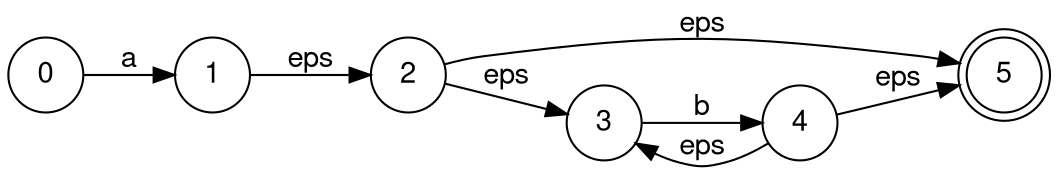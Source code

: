 digraph finite_state_machine {
fontname="Helvetica,Arial,sans-serif"
node [fontname="Helvetica,Arial,sans-serif"]
edge [fontname="Helvetica,Arial,sans-serif"]
rankdir=LR;
node [shape = doublecircle];"5";
node [shape = circle]; "0""1""2""3""4""5";
"0" -> "1" [label = "a"]
"1" -> "2" [label = "eps"]
"2" -> "3" [label = "eps"]
"2" -> "5" [label = "eps"]
"3" -> "4" [label = "b"]
"4" -> "3" [label = "eps"]
"4" -> "5" [label = "eps"]
}